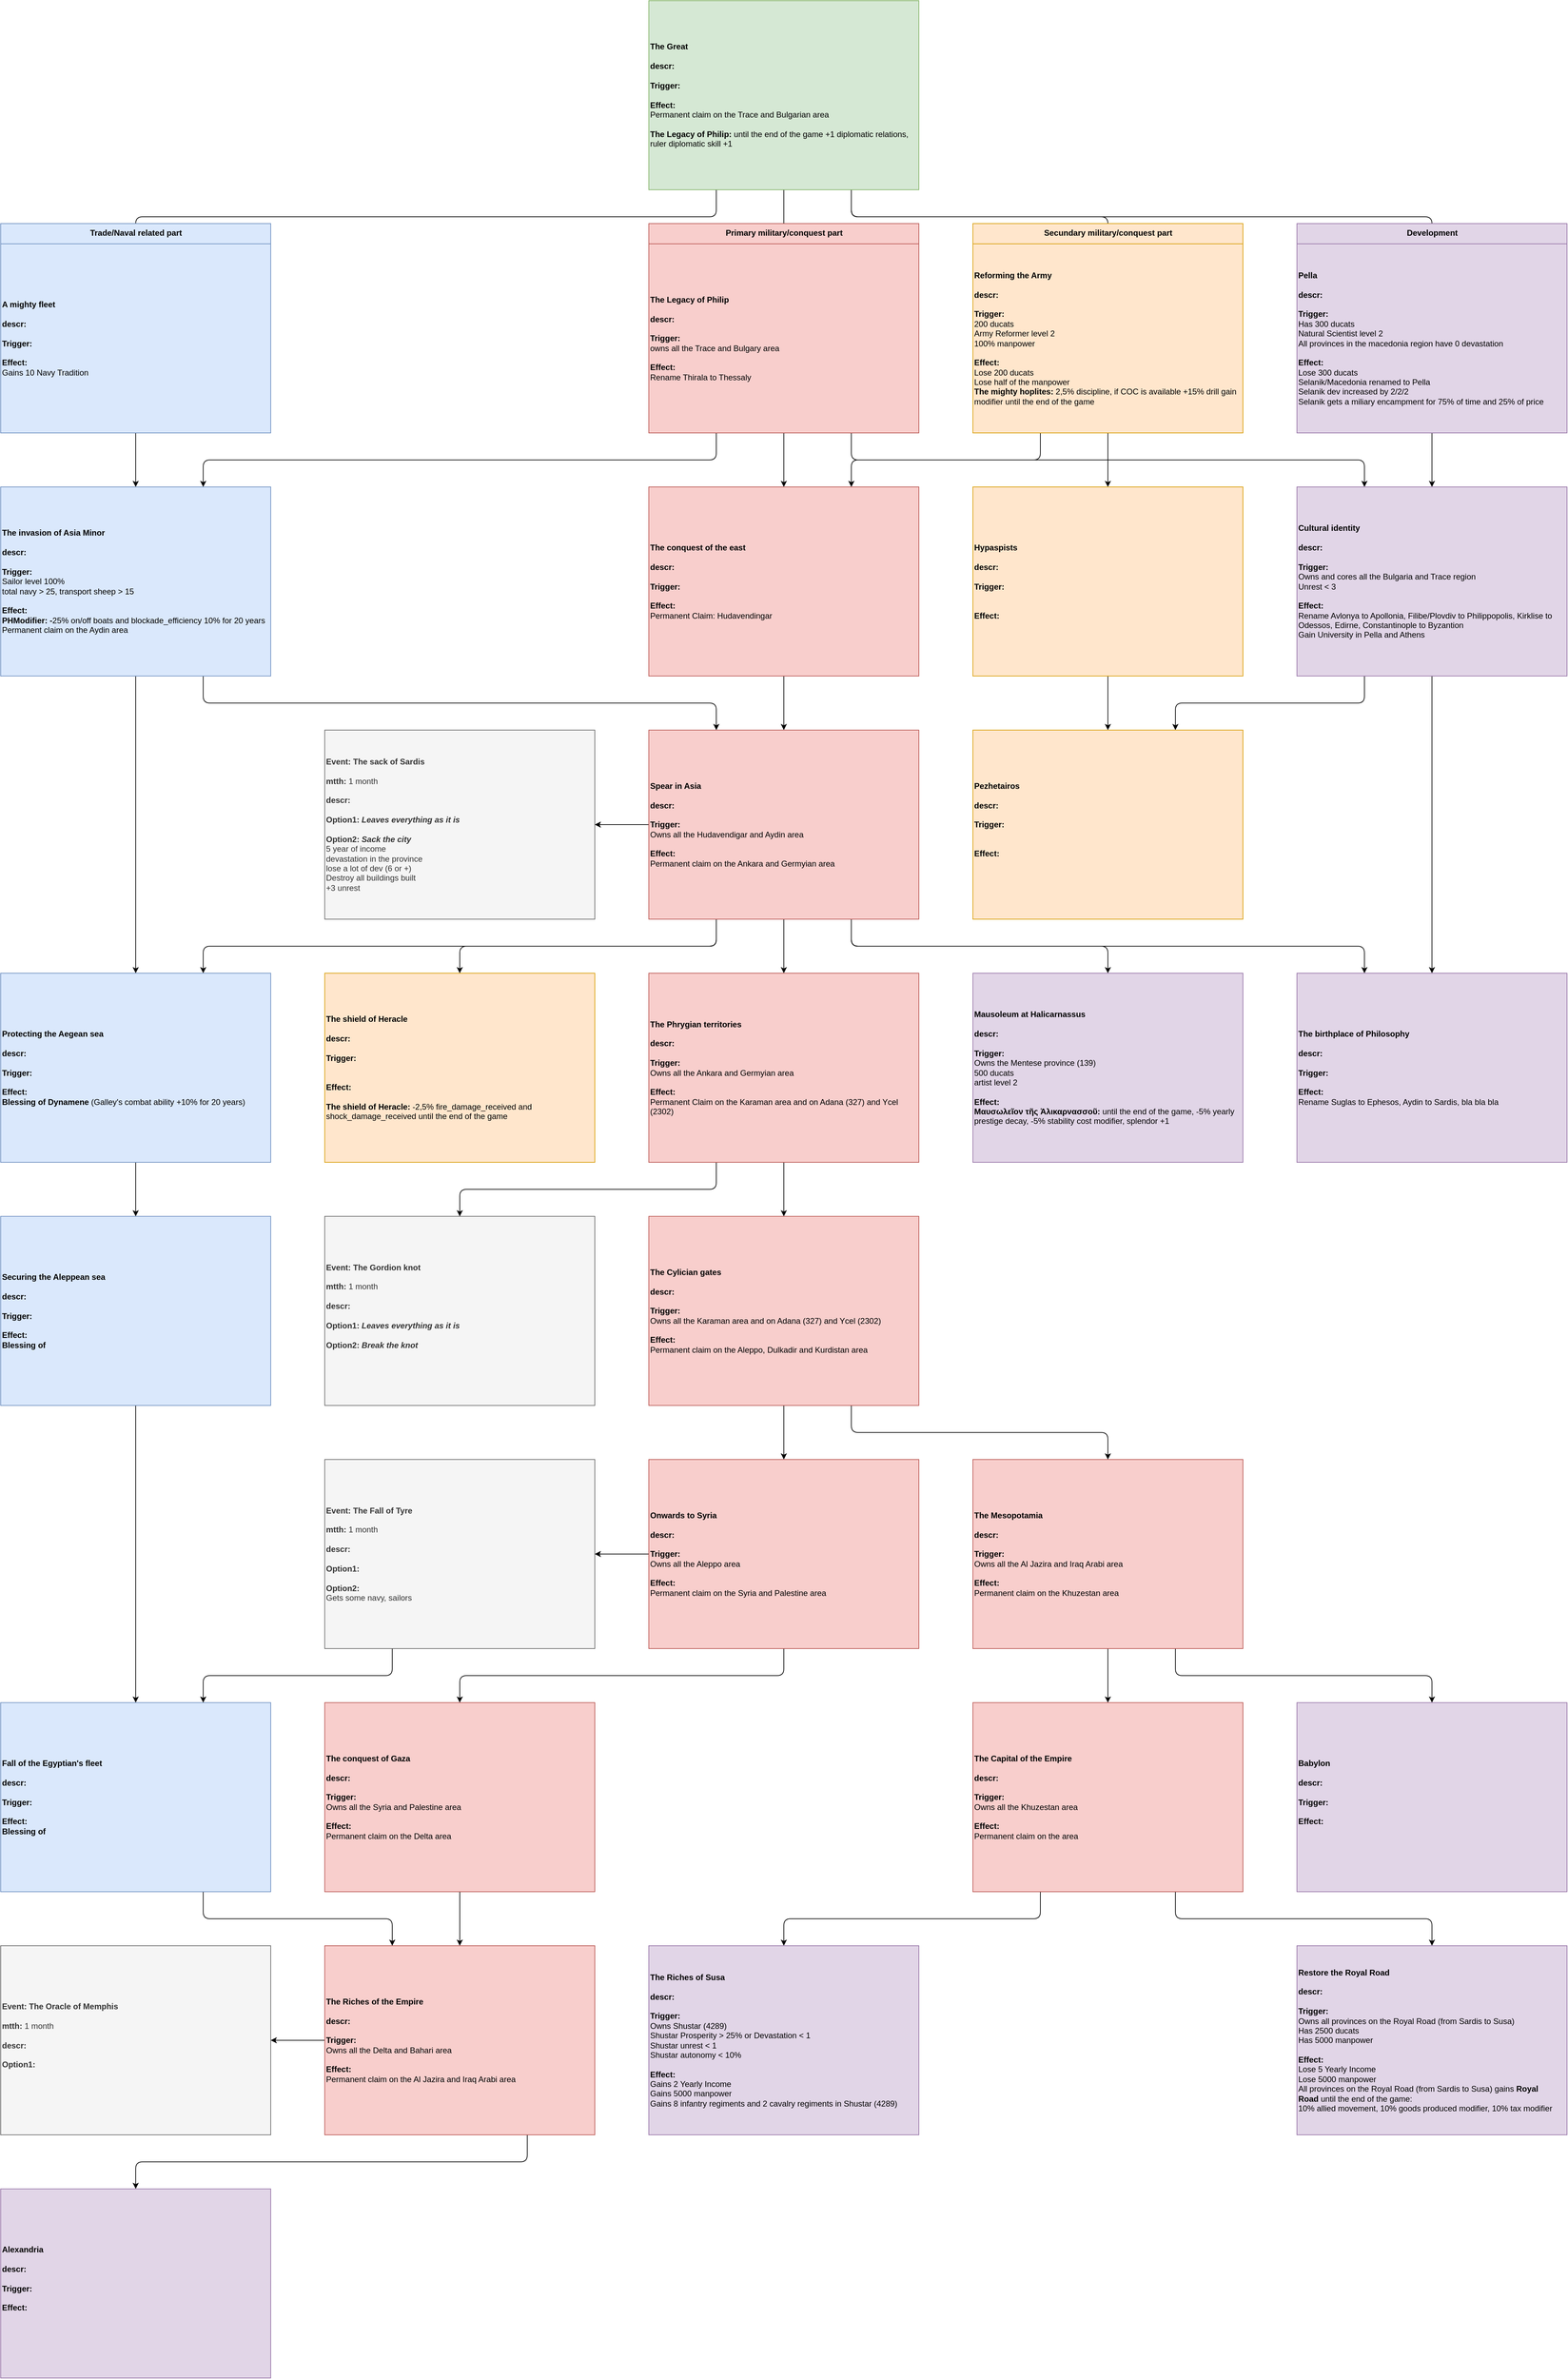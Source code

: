 <mxfile version="12.3.2" type="device" pages="1"><diagram id="JSD4XVhqdjZ0qdAwJBC-" name="Missions"><mxGraphModel dx="1422" dy="816" grid="1" gridSize="10" guides="1" tooltips="1" connect="1" arrows="1" fold="1" page="1" pageScale="1" pageWidth="850" pageHeight="1100" math="0" shadow="0"><root><mxCell id="0"/><mxCell id="1" value="Main" style="" parent="0"/><mxCell id="_eqPtIQg1wHC0xkHdSVS-2" style="edgeStyle=orthogonalEdgeStyle;rounded=1;orthogonalLoop=1;jettySize=auto;html=1;exitX=0.5;exitY=1;exitDx=0;exitDy=0;jumpSize=6;startSize=6;endSize=6;strokeWidth=1;" parent="1" source="Y26h0f_wuVTDSehm1rrH-1" target="Y26h0f_wuVTDSehm1rrH-6" edge="1"><mxGeometry relative="1" as="geometry"/></mxCell><mxCell id="8i89jGj5T_vlo5FBHWfQ-42" style="edgeStyle=orthogonalEdgeStyle;orthogonalLoop=1;jettySize=auto;html=1;exitX=0.25;exitY=1;exitDx=0;exitDy=0;strokeColor=#000000;rounded=1;jumpSize=6;startSize=6;endSize=6;strokeWidth=1;" parent="1" source="Y26h0f_wuVTDSehm1rrH-1" target="Y26h0f_wuVTDSehm1rrH-27" edge="1"><mxGeometry relative="1" as="geometry"/></mxCell><mxCell id="8i89jGj5T_vlo5FBHWfQ-45" style="edgeStyle=orthogonalEdgeStyle;orthogonalLoop=1;jettySize=auto;html=1;exitX=0.75;exitY=1;exitDx=0;exitDy=0;strokeColor=#000000;rounded=1;jumpSize=6;startSize=6;endSize=6;strokeWidth=1;" parent="1" source="Y26h0f_wuVTDSehm1rrH-1" target="LGNKh-_NVytR2vD37A4J-4" edge="1"><mxGeometry relative="1" as="geometry"/></mxCell><mxCell id="iHThiWGgiFG_WzBKaS1Y-6" style="edgeStyle=orthogonalEdgeStyle;rounded=1;orthogonalLoop=1;jettySize=auto;html=1;exitX=0.75;exitY=1;exitDx=0;exitDy=0;jumpSize=6;startSize=6;endSize=6;strokeWidth=1;" parent="1" source="Y26h0f_wuVTDSehm1rrH-1" target="8i89jGj5T_vlo5FBHWfQ-22" edge="1"><mxGeometry relative="1" as="geometry"/></mxCell><mxCell id="Y26h0f_wuVTDSehm1rrH-1" value="&lt;b&gt;The Great&lt;/b&gt;&lt;br&gt;&lt;br&gt;&lt;b&gt;descr:&lt;/b&gt;&amp;nbsp;&lt;div align=&quot;left&quot;&gt;&lt;br&gt;&lt;/div&gt;&lt;div align=&quot;left&quot;&gt;&lt;b&gt;Trigger:&lt;/b&gt;&lt;/div&gt;&lt;div align=&quot;left&quot;&gt;&lt;br&gt;&lt;/div&gt;&lt;div align=&quot;left&quot;&gt;&lt;b&gt;Effect:&lt;/b&gt;&lt;/div&gt;&lt;div align=&quot;left&quot;&gt;Permanent claim on the Trace and Bulgarian area&lt;/div&gt;&lt;div align=&quot;left&quot;&gt;&lt;br&gt;&lt;/div&gt;&lt;div align=&quot;left&quot;&gt;&lt;b&gt;The Legacy of Philip:&lt;/b&gt;&amp;nbsp;until the end of the game +1 diplomatic relations, ruler diplomatic skill +1&lt;/div&gt;" style="rounded=0;whiteSpace=wrap;html=1;align=left;fillColor=#d5e8d4;strokeColor=#82b366;" parent="1" vertex="1"><mxGeometry x="960" width="400" height="280" as="geometry"/></mxCell><mxCell id="8i89jGj5T_vlo5FBHWfQ-58" style="edgeStyle=orthogonalEdgeStyle;orthogonalLoop=1;jettySize=auto;html=1;exitX=0.25;exitY=1;exitDx=0;exitDy=0;entryX=0.75;entryY=0;entryDx=0;entryDy=0;strokeColor=#000000;rounded=1;jumpSize=6;startSize=6;endSize=6;strokeWidth=1;" parent="1" source="8i89jGj5T_vlo5FBHWfQ-22" target="k0WbKt2_abI3EW-nsHpf-3" edge="1"><mxGeometry relative="1" as="geometry"/></mxCell><mxCell id="3TRWnMGeLQe2gcA7giqG-2" value="" style="edgeStyle=orthogonalEdgeStyle;rounded=1;orthogonalLoop=1;jettySize=auto;html=1;jumpSize=6;startSize=6;endSize=6;strokeWidth=1;" parent="1" source="8i89jGj5T_vlo5FBHWfQ-22" target="8i89jGj5T_vlo5FBHWfQ-71" edge="1"><mxGeometry relative="1" as="geometry"/></mxCell><mxCell id="8i89jGj5T_vlo5FBHWfQ-22" value="&lt;b&gt;Reforming the Army&lt;/b&gt;&lt;br&gt;&lt;br&gt;&lt;b&gt;descr:&lt;/b&gt;&amp;nbsp;&lt;div align=&quot;left&quot;&gt;&lt;br&gt;&lt;/div&gt;&lt;div align=&quot;left&quot;&gt;&lt;b&gt;Trigger:&lt;/b&gt;&lt;/div&gt;&lt;div align=&quot;left&quot;&gt;200 ducats&lt;/div&gt;&lt;div align=&quot;left&quot;&gt;Army Reformer level 2&lt;/div&gt;&lt;div align=&quot;left&quot;&gt;100% manpower&lt;/div&gt;&lt;div align=&quot;left&quot;&gt;&lt;br&gt;&lt;/div&gt;&lt;div align=&quot;left&quot;&gt;&lt;b&gt;Effect:&lt;/b&gt;&lt;/div&gt;&lt;div align=&quot;left&quot;&gt;Lose 200 ducats&lt;/div&gt;&lt;div align=&quot;left&quot;&gt;Lose half of the manpower&lt;/div&gt;&lt;div align=&quot;left&quot;&gt;&lt;b&gt;The mighty hoplites:&lt;/b&gt;&amp;nbsp;2,5% discipline, if COC is available +15% drill gain modifier until the end of the game&lt;/div&gt;" style="rounded=0;whiteSpace=wrap;html=1;align=left;fillColor=#ffe6cc;strokeColor=#d79b00;" parent="1" vertex="1"><mxGeometry x="1440" y="360" width="400" height="280" as="geometry"/></mxCell><mxCell id="8i89jGj5T_vlo5FBHWfQ-73" value="" style="edgeStyle=orthogonalEdgeStyle;orthogonalLoop=1;jettySize=auto;html=1;strokeColor=#000000;rounded=1;jumpSize=6;startSize=6;endSize=6;strokeWidth=1;" parent="1" source="8i89jGj5T_vlo5FBHWfQ-71" target="8i89jGj5T_vlo5FBHWfQ-67" edge="1"><mxGeometry relative="1" as="geometry"/></mxCell><mxCell id="8i89jGj5T_vlo5FBHWfQ-71" value="&lt;b&gt;Hypaspists&lt;/b&gt;&lt;br&gt;&lt;br&gt;&lt;b&gt;descr:&lt;/b&gt;&amp;nbsp;&lt;div align=&quot;left&quot;&gt;&lt;br&gt;&lt;/div&gt;&lt;div align=&quot;left&quot;&gt;&lt;b&gt;Trigger:&lt;/b&gt;&lt;/div&gt;&lt;div align=&quot;left&quot;&gt;&lt;br&gt;&lt;/div&gt;&lt;div align=&quot;left&quot;&gt;&lt;br&gt;&lt;/div&gt;&lt;div align=&quot;left&quot;&gt;&lt;b&gt;Effect:&lt;/b&gt;&lt;/div&gt;" style="rounded=0;whiteSpace=wrap;html=1;align=left;fillColor=#ffe6cc;strokeColor=#d79b00;" parent="1" vertex="1"><mxGeometry x="1440" y="720" width="400" height="280" as="geometry"/></mxCell><mxCell id="8i89jGj5T_vlo5FBHWfQ-33" value="&lt;b&gt;The shield of Heracle&lt;/b&gt;&lt;br&gt;&lt;br&gt;&lt;b&gt;descr:&lt;/b&gt;&amp;nbsp;&lt;div align=&quot;left&quot;&gt;&lt;br&gt;&lt;/div&gt;&lt;div align=&quot;left&quot;&gt;&lt;b&gt;Trigger:&lt;/b&gt;&lt;/div&gt;&lt;div align=&quot;left&quot;&gt;&lt;br&gt;&lt;/div&gt;&lt;div align=&quot;left&quot;&gt;&lt;br&gt;&lt;/div&gt;&lt;div align=&quot;left&quot;&gt;&lt;b&gt;Effect:&lt;/b&gt;&lt;/div&gt;&lt;div align=&quot;left&quot;&gt;&lt;br&gt;&lt;/div&gt;&lt;div align=&quot;left&quot;&gt;&lt;b&gt;The shield of Heracle:&lt;/b&gt;&amp;nbsp;-2,5% fire_damage_received and shock_damage_received&amp;nbsp;until the end of the game&lt;/div&gt;" style="rounded=0;whiteSpace=wrap;html=1;align=left;fillColor=#ffe6cc;strokeColor=#d79b00;" parent="1" vertex="1"><mxGeometry x="480" y="1440" width="400" height="280" as="geometry"/></mxCell><mxCell id="8i89jGj5T_vlo5FBHWfQ-20" style="edgeStyle=orthogonalEdgeStyle;orthogonalLoop=1;jettySize=auto;html=1;exitX=0.5;exitY=1;exitDx=0;exitDy=0;strokeColor=#000000;rounded=1;jumpSize=6;startSize=6;endSize=6;strokeWidth=1;" parent="1" source="LGNKh-_NVytR2vD37A4J-4" target="8i89jGj5T_vlo5FBHWfQ-18" edge="1"><mxGeometry relative="1" as="geometry"/></mxCell><mxCell id="LGNKh-_NVytR2vD37A4J-4" value="&lt;b&gt;Pella&lt;/b&gt;&lt;br&gt;&lt;br&gt;&lt;b&gt;descr:&lt;/b&gt;&amp;nbsp;&lt;div align=&quot;left&quot;&gt;&lt;br&gt;&lt;/div&gt;&lt;div align=&quot;left&quot;&gt;&lt;b&gt;Trigger:&lt;/b&gt;&lt;/div&gt;&lt;div align=&quot;left&quot;&gt;Has 300 ducats&lt;/div&gt;&lt;div align=&quot;left&quot;&gt;Natural Scientist level 2&lt;/div&gt;&lt;div align=&quot;left&quot;&gt;All provinces in the macedonia region have 0 devastation&lt;/div&gt;&lt;div align=&quot;left&quot;&gt;&lt;br&gt;&lt;/div&gt;&lt;div align=&quot;left&quot;&gt;&lt;b&gt;Effect:&lt;/b&gt;&lt;/div&gt;&lt;div align=&quot;left&quot;&gt;Lose 300 ducats&lt;/div&gt;&lt;div align=&quot;left&quot;&gt;Selanik/Macedonia renamed to Pella&lt;/div&gt;&lt;div align=&quot;left&quot;&gt;Selanik dev increased by 2/2/2&lt;/div&gt;&lt;div align=&quot;left&quot;&gt;Selanik gets a miliary encampment for 75% of time and 25% of price&lt;/div&gt;" style="rounded=0;whiteSpace=wrap;html=1;align=left;fillColor=#e1d5e7;strokeColor=#9673a6;" parent="1" vertex="1"><mxGeometry x="1920" y="360" width="400" height="280" as="geometry"/></mxCell><mxCell id="k0WbKt2_abI3EW-nsHpf-4" value="" style="edgeStyle=orthogonalEdgeStyle;rounded=1;orthogonalLoop=1;jettySize=auto;html=1;fillColor=#f8cecc;strokeColor=#000000;jumpSize=6;startSize=6;endSize=6;strokeWidth=1;" parent="1" source="Y26h0f_wuVTDSehm1rrH-6" target="k0WbKt2_abI3EW-nsHpf-3" edge="1"><mxGeometry relative="1" as="geometry"/></mxCell><mxCell id="8i89jGj5T_vlo5FBHWfQ-50" style="edgeStyle=orthogonalEdgeStyle;orthogonalLoop=1;jettySize=auto;html=1;exitX=0.25;exitY=1;exitDx=0;exitDy=0;entryX=0.75;entryY=0;entryDx=0;entryDy=0;strokeColor=#000000;rounded=1;jumpSize=6;startSize=6;endSize=6;strokeWidth=1;" parent="1" source="Y26h0f_wuVTDSehm1rrH-6" target="Y26h0f_wuVTDSehm1rrH-34" edge="1"><mxGeometry relative="1" as="geometry"/></mxCell><mxCell id="8i89jGj5T_vlo5FBHWfQ-51" style="edgeStyle=orthogonalEdgeStyle;orthogonalLoop=1;jettySize=auto;html=1;exitX=0.75;exitY=1;exitDx=0;exitDy=0;entryX=0.25;entryY=0;entryDx=0;entryDy=0;strokeColor=#000000;rounded=1;jumpSize=6;startSize=6;endSize=6;strokeWidth=1;" parent="1" source="Y26h0f_wuVTDSehm1rrH-6" target="8i89jGj5T_vlo5FBHWfQ-18" edge="1"><mxGeometry relative="1" as="geometry"/></mxCell><mxCell id="Y26h0f_wuVTDSehm1rrH-6" value="&lt;div&gt;&lt;b&gt;The Legacy of Philip&lt;/b&gt;&lt;br&gt;&lt;br&gt;&lt;b&gt;descr:&lt;/b&gt;&amp;nbsp;&lt;div align=&quot;left&quot;&gt;&lt;br&gt;&lt;/div&gt;&lt;div align=&quot;left&quot;&gt;&lt;b&gt;Trigger:&lt;/b&gt;&lt;/div&gt;&lt;div align=&quot;left&quot;&gt;owns all the Trace and Bulgary area&lt;/div&gt;&lt;div align=&quot;left&quot;&gt;&lt;br&gt;&lt;/div&gt;&lt;div align=&quot;left&quot;&gt;&lt;b&gt;Effect:&lt;/b&gt;&lt;/div&gt;&lt;/div&gt;&lt;div align=&quot;left&quot;&gt;Rename Thirala to Thessaly&lt;br&gt;&lt;/div&gt;" style="rounded=0;whiteSpace=wrap;html=1;align=left;fillColor=#f8cecc;strokeColor=#b85450;" parent="1" vertex="1"><mxGeometry x="960" y="360" width="400" height="280" as="geometry"/></mxCell><mxCell id="8i89jGj5T_vlo5FBHWfQ-30" style="edgeStyle=orthogonalEdgeStyle;orthogonalLoop=1;jettySize=auto;html=1;exitX=0.5;exitY=1;exitDx=0;exitDy=0;strokeColor=#000000;rounded=1;jumpSize=6;startSize=6;endSize=6;strokeWidth=1;" parent="1" source="8i89jGj5T_vlo5FBHWfQ-18" target="8i89jGj5T_vlo5FBHWfQ-28" edge="1"><mxGeometry relative="1" as="geometry"/></mxCell><mxCell id="8i89jGj5T_vlo5FBHWfQ-69" style="edgeStyle=orthogonalEdgeStyle;orthogonalLoop=1;jettySize=auto;html=1;exitX=0.25;exitY=1;exitDx=0;exitDy=0;entryX=0.75;entryY=0;entryDx=0;entryDy=0;strokeColor=#000000;rounded=1;jumpSize=6;startSize=6;endSize=6;strokeWidth=1;" parent="1" source="8i89jGj5T_vlo5FBHWfQ-18" target="8i89jGj5T_vlo5FBHWfQ-67" edge="1"><mxGeometry relative="1" as="geometry"/></mxCell><mxCell id="8i89jGj5T_vlo5FBHWfQ-18" value="&lt;div&gt;&lt;b&gt;Cultural identity&lt;/b&gt;&lt;br&gt;&lt;br&gt;&lt;b&gt;descr:&lt;/b&gt;&amp;nbsp;&lt;div align=&quot;left&quot;&gt;&lt;br&gt;&lt;/div&gt;&lt;div align=&quot;left&quot;&gt;&lt;b&gt;Trigger:&lt;/b&gt;&lt;/div&gt;&lt;div align=&quot;left&quot;&gt;Owns and cores all the Bulgaria and Trace region&lt;/div&gt;&lt;div align=&quot;left&quot;&gt;Unrest &amp;lt; 3&lt;/div&gt;&lt;div align=&quot;left&quot;&gt;&lt;br&gt;&lt;/div&gt;&lt;div align=&quot;left&quot;&gt;&lt;b&gt;Effect:&lt;/b&gt;&lt;/div&gt;&lt;/div&gt;&lt;div align=&quot;left&quot;&gt;&lt;div&gt;Rename Avlonya to Apollonia, Filibe/Plovdiv to Philippopolis, Kirklise to Odessos, Edirne,&amp;nbsp;&lt;span&gt;Constantinople to Byzantion&lt;/span&gt;&lt;/div&gt;&lt;div&gt;&lt;span&gt;Gain University in Pella and Athens&lt;/span&gt;&lt;/div&gt;&lt;/div&gt;" style="rounded=0;whiteSpace=wrap;html=1;align=left;fillColor=#e1d5e7;strokeColor=#9673a6;" parent="1" vertex="1"><mxGeometry x="1920" y="720" width="400" height="280" as="geometry"/></mxCell><mxCell id="8i89jGj5T_vlo5FBHWfQ-67" value="&lt;div&gt;&lt;b&gt;Pezhetairos&lt;/b&gt;&lt;br&gt;&lt;br&gt;&lt;b&gt;descr:&lt;/b&gt;&amp;nbsp;&lt;div align=&quot;left&quot;&gt;&lt;br&gt;&lt;/div&gt;&lt;div align=&quot;left&quot;&gt;&lt;b&gt;Trigger:&lt;/b&gt;&lt;/div&gt;&lt;div align=&quot;left&quot;&gt;&lt;br&gt;&lt;/div&gt;&lt;div align=&quot;left&quot;&gt;&lt;br&gt;&lt;/div&gt;&lt;div align=&quot;left&quot;&gt;&lt;b&gt;Effect:&lt;/b&gt;&lt;/div&gt;&lt;/div&gt;&lt;div align=&quot;left&quot;&gt;&lt;br&gt;&lt;/div&gt;" style="rounded=0;whiteSpace=wrap;html=1;align=left;fillColor=#ffe6cc;strokeColor=#d79b00;" parent="1" vertex="1"><mxGeometry x="1440" y="1080" width="400" height="280" as="geometry"/></mxCell><mxCell id="8i89jGj5T_vlo5FBHWfQ-16" value="" style="edgeStyle=orthogonalEdgeStyle;orthogonalLoop=1;jettySize=auto;html=1;strokeColor=#000000;rounded=1;jumpSize=6;startSize=6;endSize=6;strokeWidth=1;" parent="1" source="k0WbKt2_abI3EW-nsHpf-3" target="8i89jGj5T_vlo5FBHWfQ-15" edge="1"><mxGeometry relative="1" as="geometry"/></mxCell><mxCell id="k0WbKt2_abI3EW-nsHpf-3" value="&lt;div&gt;&lt;b&gt;The conquest of the east&lt;/b&gt;&lt;br&gt;&lt;br&gt;&lt;b&gt;descr:&lt;/b&gt;&amp;nbsp;&lt;div align=&quot;left&quot;&gt;&lt;br&gt;&lt;/div&gt;&lt;div align=&quot;left&quot;&gt;&lt;b&gt;Trigger:&lt;/b&gt;&lt;/div&gt;&lt;div align=&quot;left&quot;&gt;&lt;br&gt;&lt;/div&gt;&lt;div align=&quot;left&quot;&gt;&lt;b&gt;Effect:&lt;/b&gt;&lt;/div&gt;&lt;/div&gt;&lt;div align=&quot;left&quot;&gt;Permanent Claim: Hudavendingar&lt;/div&gt;" style="rounded=0;whiteSpace=wrap;html=1;align=left;fillColor=#f8cecc;strokeColor=#b85450;" parent="1" vertex="1"><mxGeometry x="960" y="720" width="400" height="280" as="geometry"/></mxCell><mxCell id="8i89jGj5T_vlo5FBHWfQ-41" value="" style="edgeStyle=orthogonalEdgeStyle;orthogonalLoop=1;jettySize=auto;html=1;strokeColor=#000000;rounded=1;jumpSize=6;startSize=6;endSize=6;strokeWidth=1;" parent="1" source="8i89jGj5T_vlo5FBHWfQ-15" target="8i89jGj5T_vlo5FBHWfQ-40" edge="1"><mxGeometry relative="1" as="geometry"/></mxCell><mxCell id="8i89jGj5T_vlo5FBHWfQ-48" style="edgeStyle=orthogonalEdgeStyle;orthogonalLoop=1;jettySize=auto;html=1;exitX=0.25;exitY=1;exitDx=0;exitDy=0;entryX=0.75;entryY=0;entryDx=0;entryDy=0;strokeColor=#000000;rounded=1;jumpSize=6;startSize=6;endSize=6;strokeWidth=1;" parent="1" source="8i89jGj5T_vlo5FBHWfQ-15" target="8i89jGj5T_vlo5FBHWfQ-12" edge="1"><mxGeometry relative="1" as="geometry"/></mxCell><mxCell id="8i89jGj5T_vlo5FBHWfQ-52" style="edgeStyle=orthogonalEdgeStyle;orthogonalLoop=1;jettySize=auto;html=1;exitX=0.75;exitY=1;exitDx=0;exitDy=0;entryX=0.25;entryY=0;entryDx=0;entryDy=0;strokeColor=#000000;rounded=1;jumpSize=6;startSize=6;endSize=6;strokeWidth=1;" parent="1" source="8i89jGj5T_vlo5FBHWfQ-15" target="8i89jGj5T_vlo5FBHWfQ-28" edge="1"><mxGeometry relative="1" as="geometry"/></mxCell><mxCell id="8i89jGj5T_vlo5FBHWfQ-62" style="edgeStyle=orthogonalEdgeStyle;orthogonalLoop=1;jettySize=auto;html=1;exitX=0.25;exitY=1;exitDx=0;exitDy=0;strokeColor=#000000;rounded=1;jumpSize=6;startSize=6;endSize=6;strokeWidth=1;" parent="1" source="8i89jGj5T_vlo5FBHWfQ-15" target="8i89jGj5T_vlo5FBHWfQ-33" edge="1"><mxGeometry relative="1" as="geometry"/></mxCell><mxCell id="8i89jGj5T_vlo5FBHWfQ-65" style="edgeStyle=orthogonalEdgeStyle;orthogonalLoop=1;jettySize=auto;html=1;exitX=0.75;exitY=1;exitDx=0;exitDy=0;strokeColor=#000000;rounded=1;jumpSize=6;startSize=6;endSize=6;strokeWidth=1;" parent="1" source="8i89jGj5T_vlo5FBHWfQ-15" target="8i89jGj5T_vlo5FBHWfQ-63" edge="1"><mxGeometry relative="1" as="geometry"/></mxCell><mxCell id="3TRWnMGeLQe2gcA7giqG-3" value="" style="edgeStyle=orthogonalEdgeStyle;rounded=1;jumpSize=6;orthogonalLoop=1;jettySize=auto;html=1;startSize=6;endSize=6;strokeWidth=1;" parent="1" source="8i89jGj5T_vlo5FBHWfQ-15" target="8i89jGj5T_vlo5FBHWfQ-60" edge="1"><mxGeometry relative="1" as="geometry"/></mxCell><mxCell id="8i89jGj5T_vlo5FBHWfQ-15" value="&lt;div&gt;&lt;b&gt;Spear in Asia&lt;/b&gt;&lt;br&gt;&lt;br&gt;&lt;b&gt;descr:&lt;/b&gt;&amp;nbsp;&lt;div align=&quot;left&quot;&gt;&lt;br&gt;&lt;/div&gt;&lt;div align=&quot;left&quot;&gt;&lt;b&gt;Trigger:&lt;/b&gt;&lt;/div&gt;&lt;div align=&quot;left&quot;&gt;Owns all the Hudavendigar and Aydin area&lt;/div&gt;&lt;div align=&quot;left&quot;&gt;&lt;br&gt;&lt;/div&gt;&lt;div align=&quot;left&quot;&gt;&lt;b&gt;Effect:&lt;/b&gt;&lt;/div&gt;&lt;/div&gt;&lt;div align=&quot;left&quot;&gt;Permanent claim on the Ankara and Germyian area&lt;/div&gt;" style="rounded=0;whiteSpace=wrap;html=1;align=left;fillColor=#f8cecc;strokeColor=#b85450;" parent="1" vertex="1"><mxGeometry x="960" y="1080" width="400" height="280" as="geometry"/></mxCell><mxCell id="8i89jGj5T_vlo5FBHWfQ-63" value="&lt;div&gt;&lt;b&gt;Mausoleum at Halicarnassus&lt;/b&gt;&lt;br&gt;&lt;br&gt;&lt;b&gt;descr:&lt;/b&gt;&amp;nbsp;&lt;div align=&quot;left&quot;&gt;&lt;br&gt;&lt;/div&gt;&lt;div align=&quot;left&quot;&gt;&lt;b&gt;Trigger:&lt;/b&gt;&lt;/div&gt;&lt;div align=&quot;left&quot;&gt;Owns the Mentese province (139)&lt;/div&gt;&lt;div align=&quot;left&quot;&gt;500 ducats&lt;/div&gt;&lt;div align=&quot;left&quot;&gt;artist level 2&lt;/div&gt;&lt;div align=&quot;left&quot;&gt;&lt;br&gt;&lt;/div&gt;&lt;div align=&quot;left&quot;&gt;&lt;b&gt;Effect:&lt;/b&gt;&lt;/div&gt;&lt;/div&gt;&lt;div align=&quot;left&quot;&gt;&lt;span lang=&quot;grc&quot;&gt;&lt;b&gt;Μαυσωλεῖον τῆς Ἁλικαρνασσοῦ:&lt;/b&gt;&amp;nbsp;until the end of the game, -5% yearly prestige decay, -5% stability cost modifier,&amp;nbsp;splendor +1&amp;nbsp;&lt;/span&gt;&lt;br&gt;&lt;/div&gt;" style="rounded=0;whiteSpace=wrap;html=1;align=left;fillColor=#e1d5e7;strokeColor=#9673a6;" parent="1" vertex="1"><mxGeometry x="1440" y="1440" width="400" height="280" as="geometry"/></mxCell><mxCell id="8i89jGj5T_vlo5FBHWfQ-60" value="&lt;div&gt;&lt;b&gt;Event: The sack of Sardis&lt;/b&gt;&lt;br&gt;&lt;br&gt;&lt;b&gt;mtth:&lt;/b&gt;&amp;nbsp;1 month&lt;br&gt;&lt;br&gt;&lt;b&gt;descr:&lt;/b&gt;&amp;nbsp;&lt;div align=&quot;left&quot;&gt;&lt;br&gt;&lt;/div&gt;&lt;div align=&quot;left&quot;&gt;&lt;b&gt;Option1:&lt;/b&gt;&amp;nbsp;&lt;span&gt;&lt;i&gt;&lt;b&gt;Leaves everything as it is&lt;/b&gt;&lt;/i&gt;&lt;/span&gt;&lt;/div&gt;&lt;div align=&quot;left&quot;&gt;&lt;br&gt;&lt;/div&gt;&lt;div align=&quot;left&quot;&gt;&lt;b&gt;Option2:&amp;nbsp;&lt;/b&gt;&lt;span&gt;&lt;i&gt;&lt;b&gt;Sack the city&lt;/b&gt;&lt;/i&gt;&lt;/span&gt;&lt;/div&gt;&lt;/div&gt;&lt;div align=&quot;left&quot;&gt;5 year of income&lt;/div&gt;&lt;div align=&quot;left&quot;&gt;devastation in the province&lt;/div&gt;&lt;div align=&quot;left&quot;&gt;lose a lot of dev (6 or +)&lt;/div&gt;&lt;div align=&quot;left&quot;&gt;Destroy all buildings built&lt;/div&gt;&lt;div align=&quot;left&quot;&gt;+3 unrest&lt;/div&gt;" style="rounded=0;whiteSpace=wrap;html=1;align=left;fillColor=#f5f5f5;strokeColor=#666666;fontColor=#333333;" parent="1" vertex="1"><mxGeometry x="480" y="1080" width="400" height="280" as="geometry"/></mxCell><mxCell id="iHThiWGgiFG_WzBKaS1Y-10" value="" style="edgeStyle=orthogonalEdgeStyle;rounded=1;orthogonalLoop=1;jettySize=auto;html=1;jumpSize=6;startSize=6;endSize=6;strokeWidth=1;" parent="1" source="8i89jGj5T_vlo5FBHWfQ-40" target="iHThiWGgiFG_WzBKaS1Y-9" edge="1"><mxGeometry relative="1" as="geometry"/></mxCell><mxCell id="3TRWnMGeLQe2gcA7giqG-6" style="edgeStyle=orthogonalEdgeStyle;rounded=1;jumpSize=6;orthogonalLoop=1;jettySize=auto;html=1;exitX=0.25;exitY=1;exitDx=0;exitDy=0;startSize=6;endSize=6;strokeWidth=1;" parent="1" source="8i89jGj5T_vlo5FBHWfQ-40" target="3TRWnMGeLQe2gcA7giqG-5" edge="1"><mxGeometry relative="1" as="geometry"/></mxCell><mxCell id="8i89jGj5T_vlo5FBHWfQ-40" value="&lt;div&gt;&lt;b&gt;The Phrygian territories&lt;/b&gt;&lt;br&gt;&lt;br&gt;&lt;b&gt;descr:&lt;/b&gt;&amp;nbsp;&lt;div align=&quot;left&quot;&gt;&lt;br&gt;&lt;/div&gt;&lt;div align=&quot;left&quot;&gt;&lt;b&gt;Trigger:&lt;/b&gt;&lt;/div&gt;&lt;div align=&quot;left&quot;&gt;Owns all the Ankara and Germyian area&lt;/div&gt;&lt;div align=&quot;left&quot;&gt;&lt;br&gt;&lt;/div&gt;&lt;div align=&quot;left&quot;&gt;&lt;b&gt;Effect:&lt;/b&gt;&lt;/div&gt;&lt;/div&gt;&lt;div align=&quot;left&quot;&gt;Permanent Claim on the Karaman area and on Adana (327) and Ycel (2302)&lt;/div&gt;" style="rounded=0;whiteSpace=wrap;html=1;align=left;fillColor=#f8cecc;strokeColor=#b85450;" parent="1" vertex="1"><mxGeometry x="960" y="1440" width="400" height="280" as="geometry"/></mxCell><mxCell id="C7Pm6v7yN0udggnStKry-3" style="edgeStyle=orthogonalEdgeStyle;rounded=1;orthogonalLoop=1;jettySize=auto;html=1;exitX=0.75;exitY=1;exitDx=0;exitDy=0;" parent="1" source="iHThiWGgiFG_WzBKaS1Y-9" target="3TRWnMGeLQe2gcA7giqG-19" edge="1"><mxGeometry relative="1" as="geometry"/></mxCell><mxCell id="C7Pm6v7yN0udggnStKry-10" style="edgeStyle=orthogonalEdgeStyle;rounded=1;orthogonalLoop=1;jettySize=auto;html=1;exitX=0.5;exitY=1;exitDx=0;exitDy=0;" parent="1" source="iHThiWGgiFG_WzBKaS1Y-9" target="iHThiWGgiFG_WzBKaS1Y-11" edge="1"><mxGeometry relative="1" as="geometry"/></mxCell><mxCell id="iHThiWGgiFG_WzBKaS1Y-9" value="&lt;div&gt;&lt;b&gt;The Cylician gates&lt;/b&gt;&lt;br&gt;&lt;br&gt;&lt;b&gt;descr:&lt;/b&gt;&amp;nbsp;&lt;div align=&quot;left&quot;&gt;&lt;br&gt;&lt;/div&gt;&lt;div align=&quot;left&quot;&gt;&lt;b&gt;Trigger:&lt;/b&gt;&lt;/div&gt;&lt;div align=&quot;left&quot;&gt;Owns all the Karaman area and on Adana (327) and Ycel (2302)&lt;/div&gt;&lt;div align=&quot;left&quot;&gt;&lt;br&gt;&lt;/div&gt;&lt;div align=&quot;left&quot;&gt;&lt;b&gt;Effect:&lt;/b&gt;&lt;/div&gt;&lt;/div&gt;&lt;div align=&quot;left&quot;&gt;Permanent claim on the Aleppo, Dulkadir and Kurdistan area&lt;/div&gt;" style="rounded=0;whiteSpace=wrap;html=1;align=left;fillColor=#f8cecc;strokeColor=#b85450;" parent="1" vertex="1"><mxGeometry x="960" y="1800" width="400" height="280" as="geometry"/></mxCell><mxCell id="3TRWnMGeLQe2gcA7giqG-10" value="" style="edgeStyle=orthogonalEdgeStyle;rounded=1;jumpSize=6;orthogonalLoop=1;jettySize=auto;html=1;startSize=6;endSize=6;strokeWidth=1;" parent="1" source="iHThiWGgiFG_WzBKaS1Y-11" target="3TRWnMGeLQe2gcA7giqG-7" edge="1"><mxGeometry relative="1" as="geometry"/></mxCell><mxCell id="C7Pm6v7yN0udggnStKry-9" style="edgeStyle=orthogonalEdgeStyle;rounded=1;orthogonalLoop=1;jettySize=auto;html=1;exitX=0.5;exitY=1;exitDx=0;exitDy=0;" parent="1" source="iHThiWGgiFG_WzBKaS1Y-11" target="3TRWnMGeLQe2gcA7giqG-16" edge="1"><mxGeometry relative="1" as="geometry"/></mxCell><mxCell id="iHThiWGgiFG_WzBKaS1Y-11" value="&lt;div&gt;&lt;b&gt;Onwards to Syria&lt;/b&gt;&lt;br&gt;&lt;br&gt;&lt;b&gt;descr:&lt;/b&gt;&amp;nbsp;&lt;div align=&quot;left&quot;&gt;&lt;br&gt;&lt;/div&gt;&lt;div align=&quot;left&quot;&gt;&lt;b&gt;Trigger:&lt;/b&gt;&lt;/div&gt;&lt;div align=&quot;left&quot;&gt;Owns all the Aleppo area&lt;/div&gt;&lt;div align=&quot;left&quot;&gt;&lt;br&gt;&lt;/div&gt;&lt;div align=&quot;left&quot;&gt;&lt;b&gt;Effect:&lt;/b&gt;&lt;/div&gt;&lt;/div&gt;&lt;div align=&quot;left&quot;&gt;Permanent claim on the Syria and Palestine area&lt;/div&gt;" style="rounded=0;whiteSpace=wrap;html=1;align=left;fillColor=#f8cecc;strokeColor=#b85450;" parent="1" vertex="1"><mxGeometry x="960" y="2160" width="400" height="280" as="geometry"/></mxCell><mxCell id="3TRWnMGeLQe2gcA7giqG-18" value="" style="edgeStyle=orthogonalEdgeStyle;rounded=1;jumpSize=6;orthogonalLoop=1;jettySize=auto;html=1;startSize=6;endSize=6;strokeWidth=1;" parent="1" source="3TRWnMGeLQe2gcA7giqG-16" target="3TRWnMGeLQe2gcA7giqG-12" edge="1"><mxGeometry relative="1" as="geometry"/></mxCell><mxCell id="3TRWnMGeLQe2gcA7giqG-16" value="&lt;div&gt;&lt;b&gt;The conquest of Gaza&lt;/b&gt;&lt;br&gt;&lt;br&gt;&lt;b&gt;descr:&lt;/b&gt;&amp;nbsp;&lt;div align=&quot;left&quot;&gt;&lt;br&gt;&lt;/div&gt;&lt;div align=&quot;left&quot;&gt;&lt;b&gt;Trigger:&lt;/b&gt;&lt;/div&gt;&lt;div align=&quot;left&quot;&gt;Owns all the Syria and Palestine area&lt;/div&gt;&lt;div align=&quot;left&quot;&gt;&lt;br&gt;&lt;/div&gt;&lt;div align=&quot;left&quot;&gt;&lt;b&gt;Effect:&lt;/b&gt;&lt;/div&gt;&lt;/div&gt;&lt;div align=&quot;left&quot;&gt;Permanent claim on the Delta area&lt;/div&gt;" style="rounded=0;whiteSpace=wrap;html=1;align=left;fillColor=#f8cecc;strokeColor=#b85450;" parent="1" vertex="1"><mxGeometry x="480" y="2520" width="400" height="280" as="geometry"/></mxCell><mxCell id="3TRWnMGeLQe2gcA7giqG-23" value="" style="edgeStyle=orthogonalEdgeStyle;rounded=1;jumpSize=6;orthogonalLoop=1;jettySize=auto;html=1;startSize=6;endSize=6;strokeWidth=1;" parent="1" source="3TRWnMGeLQe2gcA7giqG-12" target="3TRWnMGeLQe2gcA7giqG-21" edge="1"><mxGeometry relative="1" as="geometry"/></mxCell><mxCell id="3TRWnMGeLQe2gcA7giqG-27" style="edgeStyle=orthogonalEdgeStyle;rounded=1;jumpSize=6;orthogonalLoop=1;jettySize=auto;html=1;exitX=0.75;exitY=1;exitDx=0;exitDy=0;startSize=6;endSize=6;strokeWidth=1;" parent="1" source="3TRWnMGeLQe2gcA7giqG-12" target="3TRWnMGeLQe2gcA7giqG-24" edge="1"><mxGeometry relative="1" as="geometry"/></mxCell><mxCell id="3TRWnMGeLQe2gcA7giqG-12" value="&lt;div&gt;&lt;b&gt;The Riches of the Empire&lt;/b&gt;&lt;br&gt;&lt;br&gt;&lt;b&gt;descr:&lt;/b&gt;&amp;nbsp;&lt;div align=&quot;left&quot;&gt;&lt;br&gt;&lt;/div&gt;&lt;div align=&quot;left&quot;&gt;&lt;b&gt;Trigger:&lt;/b&gt;&lt;/div&gt;&lt;div align=&quot;left&quot;&gt;Owns all the Delta and Bahari area&lt;/div&gt;&lt;div align=&quot;left&quot;&gt;&lt;br&gt;&lt;/div&gt;&lt;div align=&quot;left&quot;&gt;&lt;b&gt;Effect:&lt;/b&gt;&lt;/div&gt;&lt;/div&gt;&lt;div align=&quot;left&quot;&gt;Permanent claim on the Al Jazira and Iraq Arabi area&lt;/div&gt;" style="rounded=0;whiteSpace=wrap;html=1;align=left;fillColor=#f8cecc;strokeColor=#b85450;" parent="1" vertex="1"><mxGeometry x="480" y="2880" width="400" height="280" as="geometry"/></mxCell><mxCell id="3TRWnMGeLQe2gcA7giqG-35" style="edgeStyle=orthogonalEdgeStyle;rounded=1;jumpSize=6;orthogonalLoop=1;jettySize=auto;html=1;exitX=0.5;exitY=1;exitDx=0;exitDy=0;startSize=6;endSize=6;strokeWidth=1;entryX=0.5;entryY=0;entryDx=0;entryDy=0;" parent="1" source="3TRWnMGeLQe2gcA7giqG-19" target="3TRWnMGeLQe2gcA7giqG-29" edge="1"><mxGeometry relative="1" as="geometry"/></mxCell><mxCell id="C7Pm6v7yN0udggnStKry-7" style="edgeStyle=orthogonalEdgeStyle;rounded=1;orthogonalLoop=1;jettySize=auto;html=1;exitX=0.75;exitY=1;exitDx=0;exitDy=0;" parent="1" source="3TRWnMGeLQe2gcA7giqG-19" target="3TRWnMGeLQe2gcA7giqG-33" edge="1"><mxGeometry relative="1" as="geometry"/></mxCell><mxCell id="3TRWnMGeLQe2gcA7giqG-19" value="&lt;div&gt;&lt;b&gt;The Mesopotamia&lt;/b&gt;&lt;br&gt;&lt;br&gt;&lt;b&gt;descr:&lt;/b&gt;&amp;nbsp;&lt;div align=&quot;left&quot;&gt;&lt;br&gt;&lt;/div&gt;&lt;div align=&quot;left&quot;&gt;&lt;b&gt;Trigger:&lt;/b&gt;&lt;/div&gt;&lt;div align=&quot;left&quot;&gt;Owns all the Al Jazira and Iraq Arabi area&lt;/div&gt;&lt;div align=&quot;left&quot;&gt;&lt;br&gt;&lt;/div&gt;&lt;div align=&quot;left&quot;&gt;&lt;b&gt;Effect:&lt;/b&gt;&lt;/div&gt;&lt;/div&gt;&lt;div align=&quot;left&quot;&gt;Permanent claim on the Khuzestan area&lt;/div&gt;" style="rounded=0;whiteSpace=wrap;html=1;align=left;fillColor=#f8cecc;strokeColor=#b85450;" parent="1" vertex="1"><mxGeometry x="1440" y="2160" width="400" height="280" as="geometry"/></mxCell><mxCell id="3TRWnMGeLQe2gcA7giqG-31" style="edgeStyle=orthogonalEdgeStyle;rounded=1;jumpSize=6;orthogonalLoop=1;jettySize=auto;html=1;exitX=0.75;exitY=1;exitDx=0;exitDy=0;startSize=6;endSize=6;strokeWidth=1;" parent="1" source="3TRWnMGeLQe2gcA7giqG-29" target="nAVZGLJntYH9doKJNqEZ-1" edge="1"><mxGeometry relative="1" as="geometry"/></mxCell><mxCell id="C7Pm6v7yN0udggnStKry-4" style="edgeStyle=orthogonalEdgeStyle;rounded=1;orthogonalLoop=1;jettySize=auto;html=1;exitX=0.25;exitY=1;exitDx=0;exitDy=0;" parent="1" source="3TRWnMGeLQe2gcA7giqG-29" target="3TRWnMGeLQe2gcA7giqG-36" edge="1"><mxGeometry relative="1" as="geometry"/></mxCell><mxCell id="3TRWnMGeLQe2gcA7giqG-29" value="&lt;div&gt;&lt;b&gt;The Capital of the Empire&lt;/b&gt;&lt;br&gt;&lt;br&gt;&lt;b&gt;descr:&lt;/b&gt;&amp;nbsp;&lt;div align=&quot;left&quot;&gt;&lt;br&gt;&lt;/div&gt;&lt;div align=&quot;left&quot;&gt;&lt;b&gt;Trigger:&lt;/b&gt;&lt;/div&gt;&lt;div align=&quot;left&quot;&gt;Owns all the Khuzestan area&lt;/div&gt;&lt;div align=&quot;left&quot;&gt;&lt;br&gt;&lt;/div&gt;&lt;div align=&quot;left&quot;&gt;&lt;b&gt;Effect:&lt;/b&gt;&lt;/div&gt;&lt;/div&gt;&lt;div align=&quot;left&quot;&gt;Permanent claim on the area&lt;/div&gt;" style="rounded=0;whiteSpace=wrap;html=1;align=left;fillColor=#f8cecc;strokeColor=#b85450;" parent="1" vertex="1"><mxGeometry x="1440" y="2520" width="400" height="280" as="geometry"/></mxCell><mxCell id="8i89jGj5T_vlo5FBHWfQ-28" value="&lt;div&gt;&lt;b&gt;The birthplace of Philosophy&lt;/b&gt;&lt;br&gt;&lt;br&gt;&lt;b&gt;descr:&lt;/b&gt;&amp;nbsp;&lt;div align=&quot;left&quot;&gt;&lt;br&gt;&lt;/div&gt;&lt;div align=&quot;left&quot;&gt;&lt;b&gt;Trigger:&lt;/b&gt;&lt;/div&gt;&lt;div align=&quot;left&quot;&gt;&lt;br&gt;&lt;/div&gt;&lt;div align=&quot;left&quot;&gt;&lt;b&gt;Effect:&lt;/b&gt;&lt;/div&gt;&lt;/div&gt;&lt;div align=&quot;left&quot;&gt;Rename Suglas to Ephesos, Aydin to Sardis, bla bla bla&lt;/div&gt;" style="rounded=0;whiteSpace=wrap;html=1;align=left;fillColor=#e1d5e7;strokeColor=#9673a6;" parent="1" vertex="1"><mxGeometry x="1920" y="1440" width="400" height="280" as="geometry"/></mxCell><mxCell id="nAVZGLJntYH9doKJNqEZ-1" value="&lt;div&gt;&lt;b&gt;Restore the Royal Road&lt;/b&gt;&lt;br&gt;&lt;br&gt;&lt;b&gt;descr:&lt;/b&gt;&amp;nbsp;&lt;div align=&quot;left&quot;&gt;&lt;br&gt;&lt;/div&gt;&lt;div align=&quot;left&quot;&gt;&lt;b&gt;Trigger:&lt;/b&gt;&lt;/div&gt;&lt;div align=&quot;left&quot;&gt;Owns all provinces on the Royal Road (from Sardis to Susa)&lt;/div&gt;&lt;div align=&quot;left&quot;&gt;Has 2500 ducats&lt;/div&gt;&lt;div align=&quot;left&quot;&gt;Has 5000 manpower&lt;/div&gt;&lt;div align=&quot;left&quot;&gt;&lt;br&gt;&lt;/div&gt;&lt;div align=&quot;left&quot;&gt;&lt;b&gt;Effect:&lt;/b&gt;&lt;/div&gt;&lt;/div&gt;&lt;div align=&quot;left&quot;&gt;Lose 5 Yearly Income&lt;/div&gt;&lt;div align=&quot;left&quot;&gt;Lose 5000 manpower&lt;/div&gt;&lt;div align=&quot;left&quot;&gt;All provinces on the Royal Road (from Sardis to Susa) gains&amp;nbsp;&lt;b&gt;Royal Road&lt;/b&gt;&amp;nbsp;until the end of the game:&amp;nbsp;&lt;/div&gt;&lt;div align=&quot;left&quot;&gt;10% allied movement, 10% goods produced modifier, 10% tax modifier&lt;/div&gt;" style="rounded=0;whiteSpace=wrap;html=1;align=left;fillColor=#e1d5e7;strokeColor=#9673a6;" parent="1" vertex="1"><mxGeometry x="1920" y="2880" width="400" height="280" as="geometry"/></mxCell><mxCell id="3TRWnMGeLQe2gcA7giqG-36" value="&lt;div&gt;&lt;b&gt;The Riches of Susa&lt;/b&gt;&lt;br&gt;&lt;br&gt;&lt;b&gt;descr:&lt;/b&gt;&amp;nbsp;&lt;div align=&quot;left&quot;&gt;&lt;br&gt;&lt;/div&gt;&lt;div align=&quot;left&quot;&gt;&lt;b&gt;Trigger:&lt;/b&gt;&lt;/div&gt;&lt;div align=&quot;left&quot;&gt;Owns Shustar (4289)&lt;/div&gt;&lt;div align=&quot;left&quot;&gt;Shustar Prosperity &amp;gt; 25% or Devastation &amp;lt; 1&amp;nbsp;&lt;/div&gt;&lt;div align=&quot;left&quot;&gt;Shustar unrest &amp;lt; 1&lt;/div&gt;&lt;div align=&quot;left&quot;&gt;Shustar autonomy &amp;lt; 10%&lt;/div&gt;&lt;div align=&quot;left&quot;&gt;&lt;br&gt;&lt;/div&gt;&lt;div align=&quot;left&quot;&gt;&lt;b&gt;Effect:&lt;/b&gt;&lt;/div&gt;&lt;/div&gt;&lt;div align=&quot;left&quot;&gt;Gains 2 Yearly Income&lt;/div&gt;&lt;div align=&quot;left&quot;&gt;Gains 5000 manpower&lt;/div&gt;&lt;div align=&quot;left&quot;&gt;Gains 8 infantry regiments and 2 cavalry regiments in Shustar (4289)&lt;/div&gt;" style="rounded=0;whiteSpace=wrap;html=1;align=left;fillColor=#e1d5e7;strokeColor=#9673a6;" parent="1" vertex="1"><mxGeometry x="960" y="2880" width="400" height="280" as="geometry"/></mxCell><mxCell id="Y26h0f_wuVTDSehm1rrH-75" value="" style="edgeStyle=orthogonalEdgeStyle;rounded=0;orthogonalLoop=1;jettySize=auto;html=1;" parent="1" edge="1"><mxGeometry relative="1" as="geometry"><mxPoint x="1340" y="1680.071" as="sourcePoint"/></mxGeometry></mxCell><mxCell id="Y26h0f_wuVTDSehm1rrH-77" style="edgeStyle=orthogonalEdgeStyle;rounded=0;orthogonalLoop=1;jettySize=auto;html=1;" parent="1" edge="1"><mxGeometry relative="1" as="geometry"><Array as="points"><mxPoint x="1340" y="1720"/><mxPoint x="900" y="1720"/></Array><mxPoint x="1342.857" y="1680.071" as="sourcePoint"/></mxGeometry></mxCell><mxCell id="Y26h0f_wuVTDSehm1rrH-79" style="edgeStyle=orthogonalEdgeStyle;rounded=0;orthogonalLoop=1;jettySize=auto;html=1;" parent="1" edge="1"><mxGeometry relative="1" as="geometry"><Array as="points"><mxPoint x="1340" y="1720"/><mxPoint x="460" y="1720"/></Array><mxPoint x="1342.857" y="1680.071" as="sourcePoint"/></mxGeometry></mxCell><mxCell id="Y26h0f_wuVTDSehm1rrH-83" style="edgeStyle=orthogonalEdgeStyle;rounded=0;orthogonalLoop=1;jettySize=auto;html=1;" parent="1" edge="1"><mxGeometry relative="1" as="geometry"><Array as="points"><mxPoint x="1340" y="2120"/><mxPoint x="900" y="2120"/></Array><mxPoint x="1342.857" y="2080.071" as="sourcePoint"/></mxGeometry></mxCell><mxCell id="8i89jGj5T_vlo5FBHWfQ-11" value="" style="edgeStyle=orthogonalEdgeStyle;orthogonalLoop=1;jettySize=auto;html=1;strokeColor=#000000;rounded=1;jumpSize=6;startSize=6;endSize=6;strokeWidth=1;" parent="1" source="Y26h0f_wuVTDSehm1rrH-27" target="Y26h0f_wuVTDSehm1rrH-34" edge="1"><mxGeometry relative="1" as="geometry"/></mxCell><mxCell id="Y26h0f_wuVTDSehm1rrH-27" value="&lt;div align=&quot;left&quot;&gt;&lt;b&gt;A mighty fleet&lt;/b&gt;&lt;br&gt;&lt;br&gt;&lt;b&gt;descr:&lt;/b&gt;&amp;nbsp;&lt;div align=&quot;left&quot;&gt;&lt;br&gt;&lt;/div&gt;&lt;div align=&quot;left&quot;&gt;&lt;b&gt;Trigger:&lt;/b&gt;&lt;/div&gt;&lt;div align=&quot;left&quot;&gt;&lt;br&gt;&lt;/div&gt;&lt;div align=&quot;left&quot;&gt;&lt;b&gt;Effect:&lt;/b&gt;&lt;/div&gt;&lt;div align=&quot;left&quot;&gt;Gains 10 Navy Tradition&lt;/div&gt;&lt;/div&gt;" style="rounded=0;whiteSpace=wrap;html=1;align=left;fillColor=#dae8fc;strokeColor=#6c8ebf;" parent="1" vertex="1"><mxGeometry y="360" width="400" height="280" as="geometry"/></mxCell><mxCell id="8i89jGj5T_vlo5FBHWfQ-13" value="" style="edgeStyle=orthogonalEdgeStyle;orthogonalLoop=1;jettySize=auto;html=1;strokeColor=#000000;rounded=1;jumpSize=6;startSize=6;endSize=6;strokeWidth=1;" parent="1" source="Y26h0f_wuVTDSehm1rrH-34" target="8i89jGj5T_vlo5FBHWfQ-12" edge="1"><mxGeometry relative="1" as="geometry"/></mxCell><mxCell id="8i89jGj5T_vlo5FBHWfQ-49" style="edgeStyle=orthogonalEdgeStyle;orthogonalLoop=1;jettySize=auto;html=1;exitX=0.75;exitY=1;exitDx=0;exitDy=0;entryX=0.25;entryY=0;entryDx=0;entryDy=0;strokeColor=#000000;rounded=1;jumpSize=6;startSize=6;endSize=6;strokeWidth=1;" parent="1" source="Y26h0f_wuVTDSehm1rrH-34" target="8i89jGj5T_vlo5FBHWfQ-15" edge="1"><mxGeometry relative="1" as="geometry"/></mxCell><mxCell id="Y26h0f_wuVTDSehm1rrH-34" value="&lt;div align=&quot;left&quot;&gt;&lt;b&gt;The invasion of Asia Minor&lt;/b&gt;&lt;br&gt;&lt;br&gt;&lt;b&gt;descr:&lt;/b&gt;&amp;nbsp;&lt;div align=&quot;left&quot;&gt;&lt;br&gt;&lt;/div&gt;&lt;div align=&quot;left&quot;&gt;&lt;b&gt;Trigger:&lt;/b&gt;&lt;/div&gt;&lt;div align=&quot;left&quot;&gt;Sailor level 100%&lt;/div&gt;&lt;div align=&quot;left&quot;&gt;total navy &amp;gt; 25, transport sheep &amp;gt; 15&lt;/div&gt;&lt;div align=&quot;left&quot;&gt;&lt;br&gt;&lt;/div&gt;&lt;div align=&quot;left&quot;&gt;&lt;b&gt;Effect:&lt;/b&gt;&lt;/div&gt;&lt;div align=&quot;left&quot;&gt;&lt;b&gt;PHModifier: -&lt;/b&gt;25% on/off boats and&amp;nbsp;&lt;span&gt;blockade_efficiency 10% for 20 years&lt;/span&gt;&lt;/div&gt;&lt;div align=&quot;left&quot;&gt;Permanent claim on the Aydin area&lt;/div&gt;&lt;/div&gt;" style="rounded=0;whiteSpace=wrap;html=1;align=left;fillColor=#dae8fc;strokeColor=#6c8ebf;" parent="1" vertex="1"><mxGeometry y="720" width="400" height="280" as="geometry"/></mxCell><mxCell id="iHThiWGgiFG_WzBKaS1Y-3" value="" style="edgeStyle=orthogonalEdgeStyle;rounded=1;orthogonalLoop=1;jettySize=auto;html=1;jumpSize=6;startSize=6;endSize=6;strokeWidth=1;" parent="1" source="8i89jGj5T_vlo5FBHWfQ-12" target="iHThiWGgiFG_WzBKaS1Y-1" edge="1"><mxGeometry relative="1" as="geometry"/></mxCell><mxCell id="8i89jGj5T_vlo5FBHWfQ-12" value="&lt;div align=&quot;left&quot;&gt;&lt;b&gt;Protecting the Aegean sea&lt;/b&gt;&lt;br&gt;&lt;br&gt;&lt;b&gt;descr:&lt;/b&gt;&amp;nbsp;&lt;div align=&quot;left&quot;&gt;&lt;br&gt;&lt;/div&gt;&lt;div align=&quot;left&quot;&gt;&lt;b&gt;Trigger:&lt;/b&gt;&lt;/div&gt;&lt;div align=&quot;left&quot;&gt;&lt;br&gt;&lt;/div&gt;&lt;div align=&quot;left&quot;&gt;&lt;b&gt;Effect:&lt;/b&gt;&lt;/div&gt;&lt;div align=&quot;left&quot;&gt;&lt;b&gt;Blessing of Dynamene&lt;/b&gt; (Galley's combat ability +10% for 20 years)&lt;br&gt;&lt;/div&gt;&lt;/div&gt;" style="rounded=0;whiteSpace=wrap;html=1;align=left;fillColor=#dae8fc;strokeColor=#6c8ebf;" parent="1" vertex="1"><mxGeometry y="1440" width="400" height="280" as="geometry"/></mxCell><mxCell id="3TRWnMGeLQe2gcA7giqG-9" style="edgeStyle=orthogonalEdgeStyle;rounded=1;jumpSize=6;orthogonalLoop=1;jettySize=auto;html=1;exitX=0.5;exitY=1;exitDx=0;exitDy=0;startSize=6;endSize=6;strokeWidth=1;" parent="1" source="iHThiWGgiFG_WzBKaS1Y-1" target="iHThiWGgiFG_WzBKaS1Y-4" edge="1"><mxGeometry relative="1" as="geometry"/></mxCell><mxCell id="iHThiWGgiFG_WzBKaS1Y-1" value="&lt;div align=&quot;left&quot;&gt;&lt;b&gt;Securing the Aleppean sea&lt;/b&gt;&lt;br&gt;&lt;br&gt;&lt;b&gt;descr:&lt;/b&gt;&amp;nbsp;&lt;div align=&quot;left&quot;&gt;&lt;br&gt;&lt;/div&gt;&lt;div align=&quot;left&quot;&gt;&lt;b&gt;Trigger:&lt;/b&gt;&lt;/div&gt;&lt;div align=&quot;left&quot;&gt;&lt;br&gt;&lt;/div&gt;&lt;div align=&quot;left&quot;&gt;&lt;b&gt;Effect:&lt;/b&gt;&lt;/div&gt;&lt;div align=&quot;left&quot;&gt;&lt;b&gt;Blessing of &lt;/b&gt;&lt;br&gt;&lt;/div&gt;&lt;/div&gt;" style="rounded=0;whiteSpace=wrap;html=1;align=left;fillColor=#dae8fc;strokeColor=#6c8ebf;" parent="1" vertex="1"><mxGeometry y="1800" width="400" height="280" as="geometry"/></mxCell><mxCell id="3TRWnMGeLQe2gcA7giqG-14" style="edgeStyle=orthogonalEdgeStyle;rounded=1;jumpSize=6;orthogonalLoop=1;jettySize=auto;html=1;exitX=0.75;exitY=1;exitDx=0;exitDy=0;entryX=0.25;entryY=0;entryDx=0;entryDy=0;startSize=6;endSize=6;strokeWidth=1;" parent="1" source="iHThiWGgiFG_WzBKaS1Y-4" target="3TRWnMGeLQe2gcA7giqG-12" edge="1"><mxGeometry relative="1" as="geometry"/></mxCell><mxCell id="iHThiWGgiFG_WzBKaS1Y-4" value="&lt;div align=&quot;left&quot;&gt;&lt;b&gt;Fall of the Egyptian's fleet&lt;/b&gt;&lt;br&gt;&lt;br&gt;&lt;b&gt;descr:&lt;/b&gt;&amp;nbsp;&lt;div align=&quot;left&quot;&gt;&lt;br&gt;&lt;/div&gt;&lt;div align=&quot;left&quot;&gt;&lt;b&gt;Trigger:&lt;/b&gt;&lt;/div&gt;&lt;div align=&quot;left&quot;&gt;&lt;br&gt;&lt;/div&gt;&lt;div align=&quot;left&quot;&gt;&lt;b&gt;Effect:&lt;/b&gt;&lt;/div&gt;&lt;div align=&quot;left&quot;&gt;&lt;b&gt;Blessing of &lt;/b&gt;&lt;br&gt;&lt;/div&gt;&lt;/div&gt;" style="rounded=0;whiteSpace=wrap;html=1;align=left;fillColor=#dae8fc;strokeColor=#6c8ebf;" parent="1" vertex="1"><mxGeometry y="2520" width="400" height="280" as="geometry"/></mxCell><mxCell id="Y26h0f_wuVTDSehm1rrH-82" style="edgeStyle=orthogonalEdgeStyle;rounded=0;orthogonalLoop=1;jettySize=auto;html=1;" parent="1" edge="1"><mxGeometry relative="1" as="geometry"><mxPoint x="900" y="2080" as="sourcePoint"/></mxGeometry></mxCell><mxCell id="Y26h0f_wuVTDSehm1rrH-81" style="edgeStyle=orthogonalEdgeStyle;rounded=0;orthogonalLoop=1;jettySize=auto;html=1;" parent="1" edge="1"><mxGeometry relative="1" as="geometry"><Array as="points"><mxPoint x="460" y="2120"/><mxPoint x="900" y="2120"/></Array><mxPoint x="457.143" y="2080" as="sourcePoint"/></mxGeometry></mxCell><mxCell id="doVmv96XuNLW7yNiqBIi-128" style="edgeStyle=orthogonalEdgeStyle;rounded=0;orthogonalLoop=1;jettySize=auto;html=1;exitX=0.5;exitY=1;exitDx=0;exitDy=0;entryX=0.5;entryY=0;entryDx=0;entryDy=0;" parent="1" edge="1"><mxGeometry relative="1" as="geometry"><mxPoint x="1778.571" y="1292.714" as="sourcePoint"/></mxGeometry></mxCell><mxCell id="doVmv96XuNLW7yNiqBIi-126" style="edgeStyle=orthogonalEdgeStyle;rounded=0;orthogonalLoop=1;jettySize=auto;html=1;exitX=0.5;exitY=1;exitDx=0;exitDy=0;entryX=0.5;entryY=0;entryDx=0;entryDy=0;" parent="1" edge="1"><mxGeometry relative="1" as="geometry"><mxPoint x="1778.571" y="1657.0" as="sourcePoint"/></mxGeometry></mxCell><mxCell id="8i89jGj5T_vlo5FBHWfQ-1" value="Trade/Naval related part" style="text;html=1;fontSize=12;align=center;fontStyle=1;fillColor=#dae8fc;strokeColor=#6c8ebf;" parent="1" vertex="1"><mxGeometry y="330" width="400" height="30" as="geometry"/></mxCell><mxCell id="8i89jGj5T_vlo5FBHWfQ-2" value="Primary military/conquest part" style="text;html=1;fontSize=12;fontStyle=1;align=center;fillColor=#f8cecc;strokeColor=#b85450;" parent="1" vertex="1"><mxGeometry x="960" y="330" width="400" height="30" as="geometry"/></mxCell><mxCell id="8i89jGj5T_vlo5FBHWfQ-3" value="Secundary military/conquest part" style="text;html=1;fontSize=12;fontStyle=1;align=center;fillColor=#ffe6cc;strokeColor=#d79b00;" parent="1" vertex="1"><mxGeometry x="1440" y="330" width="400" height="30" as="geometry"/></mxCell><mxCell id="8i89jGj5T_vlo5FBHWfQ-4" value="Development" style="text;html=1;fontSize=12;fontStyle=1;align=center;fillColor=#e1d5e7;strokeColor=#9673a6;" parent="1" vertex="1"><mxGeometry x="1920" y="330" width="400" height="30" as="geometry"/></mxCell><mxCell id="3TRWnMGeLQe2gcA7giqG-5" value="&lt;div&gt;&lt;b&gt;Event: The Gordion knot&lt;/b&gt;&lt;br&gt;&lt;br&gt;&lt;b&gt;mtth:&lt;/b&gt;&amp;nbsp;1 month&lt;br&gt;&lt;br&gt;&lt;b&gt;descr:&lt;/b&gt;&amp;nbsp;&lt;div align=&quot;left&quot;&gt;&lt;br&gt;&lt;/div&gt;&lt;div align=&quot;left&quot;&gt;&lt;b&gt;Option1:&lt;/b&gt;&amp;nbsp;&lt;span&gt;&lt;i&gt;&lt;b&gt;Leaves everything as it is&lt;/b&gt;&lt;/i&gt;&lt;/span&gt;&lt;/div&gt;&lt;div align=&quot;left&quot;&gt;&lt;br&gt;&lt;/div&gt;&lt;div align=&quot;left&quot;&gt;&lt;b&gt;Option2:&amp;nbsp;&lt;/b&gt;&lt;span&gt;&lt;i&gt;&lt;b&gt;Break the knot&lt;/b&gt;&lt;/i&gt;&lt;/span&gt;&lt;/div&gt;&lt;/div&gt;&lt;div align=&quot;left&quot;&gt;&lt;br&gt;&lt;/div&gt;" style="rounded=0;whiteSpace=wrap;html=1;align=left;fillColor=#f5f5f5;strokeColor=#666666;fontColor=#333333;" parent="1" vertex="1"><mxGeometry x="480" y="1800" width="400" height="280" as="geometry"/></mxCell><mxCell id="C7Pm6v7yN0udggnStKry-8" style="edgeStyle=orthogonalEdgeStyle;rounded=1;orthogonalLoop=1;jettySize=auto;html=1;exitX=0.25;exitY=1;exitDx=0;exitDy=0;entryX=0.75;entryY=0;entryDx=0;entryDy=0;" parent="1" source="3TRWnMGeLQe2gcA7giqG-7" target="iHThiWGgiFG_WzBKaS1Y-4" edge="1"><mxGeometry relative="1" as="geometry"/></mxCell><mxCell id="3TRWnMGeLQe2gcA7giqG-7" value="&lt;div&gt;&lt;b&gt;Event: The Fall of Tyre&lt;/b&gt;&lt;br&gt;&lt;br&gt;&lt;b&gt;mtth:&lt;/b&gt;&amp;nbsp;1 month&lt;br&gt;&lt;br&gt;&lt;b&gt;descr:&lt;/b&gt;&amp;nbsp;&lt;div align=&quot;left&quot;&gt;&lt;br&gt;&lt;/div&gt;&lt;div align=&quot;left&quot;&gt;&lt;b&gt;Option1:&lt;/b&gt;&amp;nbsp;&lt;/div&gt;&lt;div align=&quot;left&quot;&gt;&lt;br&gt;&lt;/div&gt;&lt;div align=&quot;left&quot;&gt;&lt;b&gt;Option2:&amp;nbsp;&lt;/b&gt;&lt;/div&gt;&lt;/div&gt;&lt;div align=&quot;left&quot;&gt;Gets some navy, sailors&amp;nbsp;&lt;/div&gt;" style="rounded=0;whiteSpace=wrap;html=1;align=left;fillColor=#f5f5f5;strokeColor=#666666;fontColor=#333333;" parent="1" vertex="1"><mxGeometry x="480" y="2160" width="400" height="280" as="geometry"/></mxCell><mxCell id="3TRWnMGeLQe2gcA7giqG-21" value="&lt;div&gt;&lt;b&gt;Event: The Oracle of Memphis&lt;/b&gt;&lt;br&gt;&lt;br&gt;&lt;b&gt;mtth:&lt;/b&gt;&amp;nbsp;1 month&lt;br&gt;&lt;br&gt;&lt;b&gt;descr:&lt;/b&gt;&amp;nbsp;&lt;div align=&quot;left&quot;&gt;&lt;br&gt;&lt;/div&gt;&lt;div align=&quot;left&quot;&gt;&lt;b&gt;Option1:&lt;/b&gt;&amp;nbsp;&lt;/div&gt;&lt;div align=&quot;left&quot;&gt;&lt;br&gt;&lt;/div&gt;&lt;/div&gt;" style="rounded=0;whiteSpace=wrap;html=1;align=left;fillColor=#f5f5f5;strokeColor=#666666;fontColor=#333333;" parent="1" vertex="1"><mxGeometry y="2880" width="400" height="280" as="geometry"/></mxCell><mxCell id="3TRWnMGeLQe2gcA7giqG-24" value="&lt;div&gt;&lt;b&gt;Alexandria&lt;/b&gt;&lt;br&gt;&lt;br&gt;&lt;b&gt;descr:&lt;/b&gt;&amp;nbsp;&lt;/div&gt;&lt;div&gt;&lt;br&gt;&lt;/div&gt;&lt;div&gt;&lt;b&gt;Trigger:&lt;/b&gt;&lt;br&gt;&lt;div align=&quot;left&quot;&gt;&lt;br&gt;&lt;/div&gt;&lt;div align=&quot;left&quot;&gt;&lt;b&gt;Effect:&lt;/b&gt;&amp;nbsp;&lt;/div&gt;&lt;div align=&quot;left&quot;&gt;&lt;br&gt;&lt;/div&gt;&lt;/div&gt;" style="rounded=0;whiteSpace=wrap;html=1;align=left;fillColor=#e1d5e7;strokeColor=#9673a6;" parent="1" vertex="1"><mxGeometry y="3240" width="400" height="280" as="geometry"/></mxCell><mxCell id="3TRWnMGeLQe2gcA7giqG-33" value="&lt;div&gt;&lt;b&gt;Babylon&lt;/b&gt;&lt;br&gt;&lt;br&gt;&lt;b&gt;descr:&lt;/b&gt;&amp;nbsp;&lt;/div&gt;&lt;div&gt;&lt;br&gt;&lt;/div&gt;&lt;div&gt;&lt;b&gt;Trigger:&lt;/b&gt;&lt;br&gt;&lt;div align=&quot;left&quot;&gt;&lt;br&gt;&lt;/div&gt;&lt;div align=&quot;left&quot;&gt;&lt;b&gt;Effect:&lt;/b&gt;&amp;nbsp;&lt;/div&gt;&lt;div align=&quot;left&quot;&gt;&lt;br&gt;&lt;/div&gt;&lt;/div&gt;" style="rounded=0;whiteSpace=wrap;html=1;align=left;fillColor=#e1d5e7;strokeColor=#9673a6;" parent="1" vertex="1"><mxGeometry x="1920" y="2520" width="400" height="280" as="geometry"/></mxCell></root></mxGraphModel></diagram></mxfile>